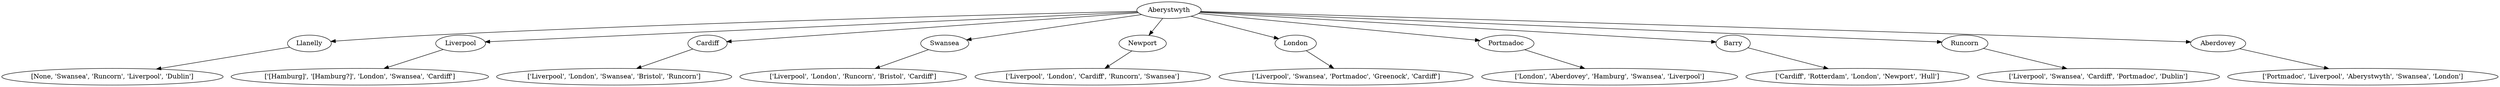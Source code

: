 digraph tree {
    "Aberystwyth";
    "Llanelly";
    "[None, 'Swansea', 'Runcorn', 'Liverpool', 'Dublin']";
    "Liverpool";
    "['[Hamburg]', '[Hamburg?]', 'London', 'Swansea', 'Cardiff']";
    "Cardiff";
    "['Liverpool', 'London', 'Swansea', 'Bristol', 'Runcorn']";
    "Swansea";
    "['Liverpool', 'London', 'Runcorn', 'Bristol', 'Cardiff']";
    "Newport";
    "['Liverpool', 'London', 'Cardiff', 'Runcorn', 'Swansea']";
    "London";
    "['Liverpool', 'Swansea', 'Portmadoc', 'Greenock', 'Cardiff']";
    "Portmadoc";
    "['London', 'Aberdovey', 'Hamburg', 'Swansea', 'Liverpool']";
    "Barry";
    "['Cardiff', 'Rotterdam', 'London', 'Newport', 'Hull']";
    "Runcorn";
    "['Liverpool', 'Swansea', 'Cardiff', 'Portmadoc', 'Dublin']";
    "Aberdovey";
    "['Portmadoc', 'Liverpool', 'Aberystwyth', 'Swansea', 'London']";
    "Aberystwyth" -> "Llanelly";
    "Aberystwyth" -> "Liverpool";
    "Aberystwyth" -> "Cardiff";
    "Aberystwyth" -> "Swansea";
    "Aberystwyth" -> "Newport";
    "Aberystwyth" -> "London";
    "Aberystwyth" -> "Portmadoc";
    "Aberystwyth" -> "Barry";
    "Aberystwyth" -> "Runcorn";
    "Aberystwyth" -> "Aberdovey";
    "Llanelly" -> "[None, 'Swansea', 'Runcorn', 'Liverpool', 'Dublin']";
    "Liverpool" -> "['[Hamburg]', '[Hamburg?]', 'London', 'Swansea', 'Cardiff']";
    "Cardiff" -> "['Liverpool', 'London', 'Swansea', 'Bristol', 'Runcorn']";
    "Swansea" -> "['Liverpool', 'London', 'Runcorn', 'Bristol', 'Cardiff']";
    "Newport" -> "['Liverpool', 'London', 'Cardiff', 'Runcorn', 'Swansea']";
    "London" -> "['Liverpool', 'Swansea', 'Portmadoc', 'Greenock', 'Cardiff']";
    "Portmadoc" -> "['London', 'Aberdovey', 'Hamburg', 'Swansea', 'Liverpool']";
    "Barry" -> "['Cardiff', 'Rotterdam', 'London', 'Newport', 'Hull']";
    "Runcorn" -> "['Liverpool', 'Swansea', 'Cardiff', 'Portmadoc', 'Dublin']";
    "Aberdovey" -> "['Portmadoc', 'Liverpool', 'Aberystwyth', 'Swansea', 'London']";
}
